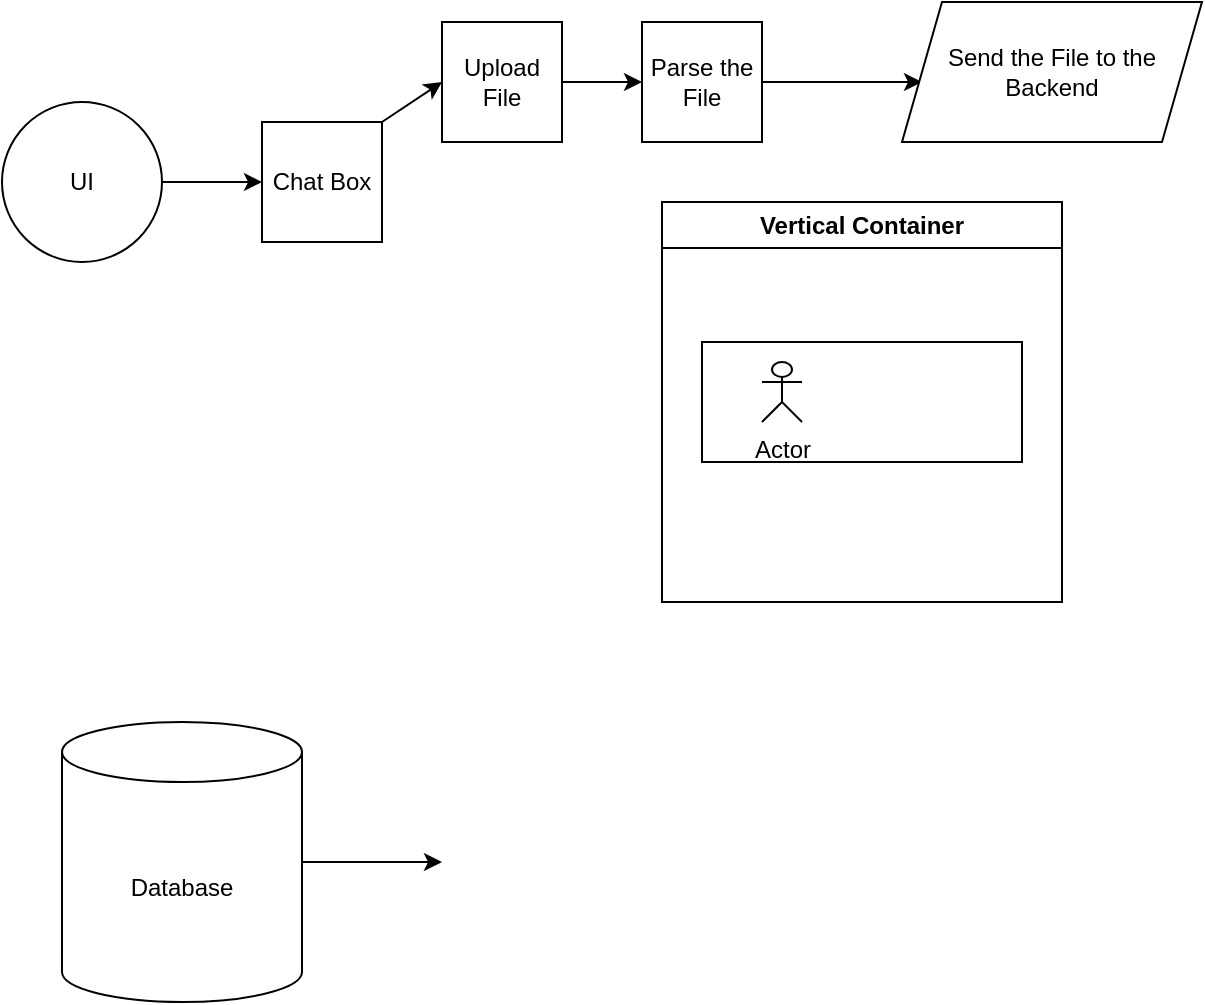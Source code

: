 <mxfile>
    <diagram id="P0DUtN4lX9z2f_C9vN0n" name="Page-1">
        <mxGraphModel dx="667" dy="497" grid="1" gridSize="10" guides="1" tooltips="1" connect="1" arrows="1" fold="1" page="1" pageScale="1" pageWidth="827" pageHeight="1169" math="0" shadow="0">
            <root>
                <mxCell id="0"/>
                <mxCell id="1" parent="0"/>
                <mxCell id="3" style="edgeStyle=none;html=1;" edge="1" parent="1">
                    <mxGeometry relative="1" as="geometry">
                        <mxPoint x="170" y="110" as="targetPoint"/>
                        <mxPoint x="120" y="110" as="sourcePoint"/>
                    </mxGeometry>
                </mxCell>
                <mxCell id="5" value="UI" style="ellipse;whiteSpace=wrap;html=1;aspect=fixed;" vertex="1" parent="1">
                    <mxGeometry x="40" y="70" width="80" height="80" as="geometry"/>
                </mxCell>
                <mxCell id="8" style="edgeStyle=none;html=1;exitX=1;exitY=0;exitDx=0;exitDy=0;" edge="1" parent="1" source="7">
                    <mxGeometry relative="1" as="geometry">
                        <mxPoint x="260" y="60" as="targetPoint"/>
                    </mxGeometry>
                </mxCell>
                <mxCell id="7" value="Chat Box" style="whiteSpace=wrap;html=1;aspect=fixed;" vertex="1" parent="1">
                    <mxGeometry x="170" y="80" width="60" height="60" as="geometry"/>
                </mxCell>
                <mxCell id="10" style="edgeStyle=none;html=1;exitX=1;exitY=0.5;exitDx=0;exitDy=0;" edge="1" parent="1" source="9">
                    <mxGeometry relative="1" as="geometry">
                        <mxPoint x="360" y="60" as="targetPoint"/>
                    </mxGeometry>
                </mxCell>
                <mxCell id="9" value="Upload File" style="whiteSpace=wrap;html=1;aspect=fixed;" vertex="1" parent="1">
                    <mxGeometry x="260" y="30" width="60" height="60" as="geometry"/>
                </mxCell>
                <mxCell id="12" style="edgeStyle=none;html=1;" edge="1" parent="1" source="11">
                    <mxGeometry relative="1" as="geometry">
                        <mxPoint x="500" y="60" as="targetPoint"/>
                    </mxGeometry>
                </mxCell>
                <mxCell id="11" value="Parse the File" style="whiteSpace=wrap;html=1;aspect=fixed;" vertex="1" parent="1">
                    <mxGeometry x="360" y="30" width="60" height="60" as="geometry"/>
                </mxCell>
                <mxCell id="13" value="Send the File to the Backend" style="shape=parallelogram;perimeter=parallelogramPerimeter;whiteSpace=wrap;html=1;fixedSize=1;" vertex="1" parent="1">
                    <mxGeometry x="490" y="20" width="150" height="70" as="geometry"/>
                </mxCell>
                <mxCell id="14" value="Vertical Container" style="swimlane;whiteSpace=wrap;html=1;" vertex="1" parent="1">
                    <mxGeometry x="370" y="120" width="200" height="200" as="geometry"/>
                </mxCell>
                <mxCell id="20" value="" style="rounded=0;whiteSpace=wrap;html=1;" vertex="1" parent="14">
                    <mxGeometry x="20" y="70" width="160" height="60" as="geometry"/>
                </mxCell>
                <mxCell id="21" value="Actor" style="shape=umlActor;verticalLabelPosition=bottom;verticalAlign=top;html=1;outlineConnect=0;" vertex="1" parent="14">
                    <mxGeometry x="50" y="80" width="20" height="30" as="geometry"/>
                </mxCell>
                <mxCell id="27" style="edgeStyle=none;html=1;" edge="1" parent="1" source="26">
                    <mxGeometry relative="1" as="geometry">
                        <mxPoint x="260" y="450" as="targetPoint"/>
                    </mxGeometry>
                </mxCell>
                <mxCell id="26" value="Database" style="shape=cylinder3;whiteSpace=wrap;html=1;boundedLbl=1;backgroundOutline=1;size=15;" vertex="1" parent="1">
                    <mxGeometry x="70" y="380" width="120" height="140" as="geometry"/>
                </mxCell>
            </root>
        </mxGraphModel>
    </diagram>
</mxfile>